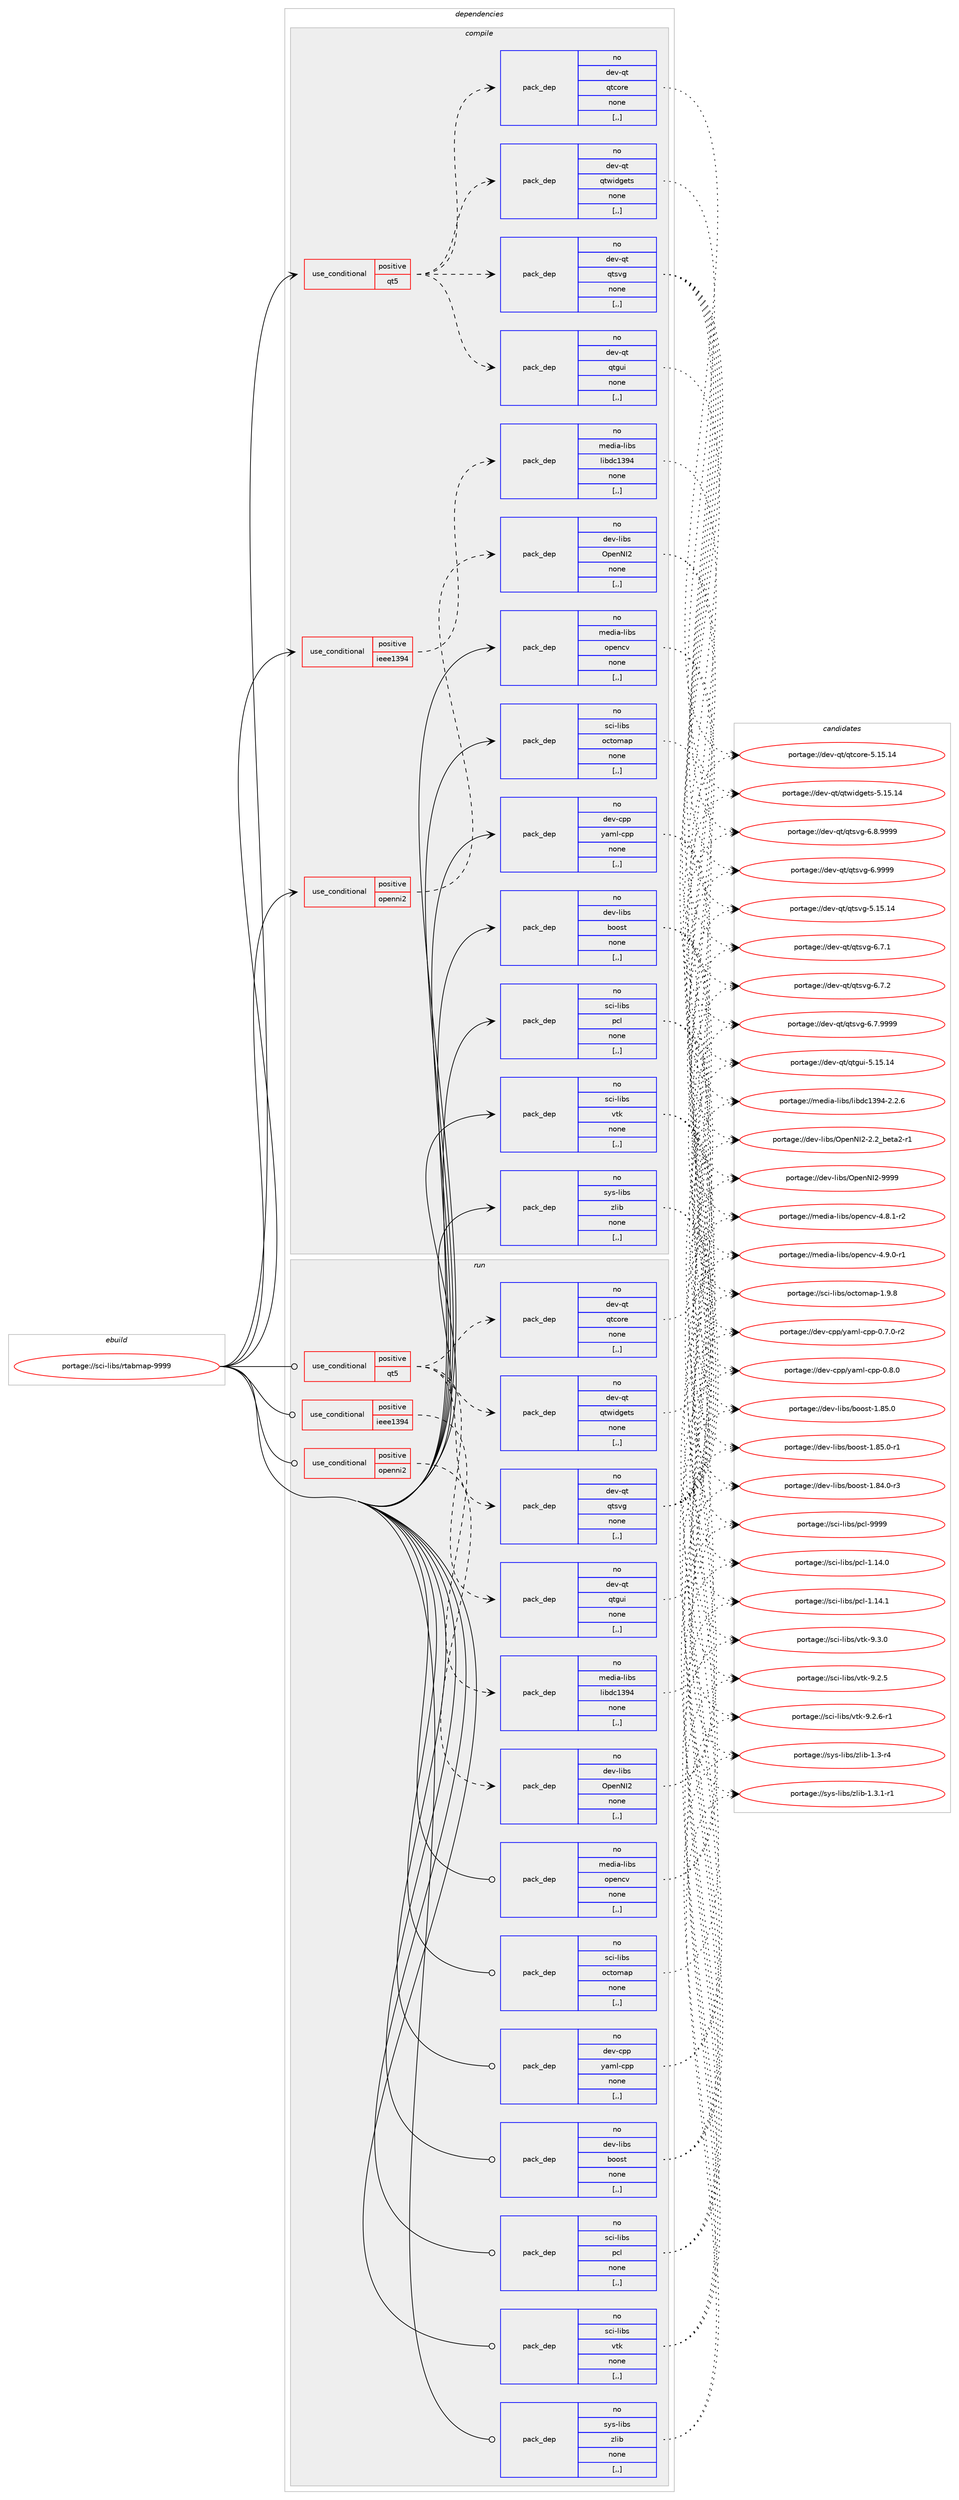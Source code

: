 digraph prolog {

# *************
# Graph options
# *************

newrank=true;
concentrate=true;
compound=true;
graph [rankdir=LR,fontname=Helvetica,fontsize=10,ranksep=1.5];#, ranksep=2.5, nodesep=0.2];
edge  [arrowhead=vee];
node  [fontname=Helvetica,fontsize=10];

# **********
# The ebuild
# **********

subgraph cluster_leftcol {
color=gray;
rank=same;
label=<<i>ebuild</i>>;
id [label="portage://sci-libs/rtabmap-9999", color=red, width=4, href="../sci-libs/rtabmap-9999.svg"];
}

# ****************
# The dependencies
# ****************

subgraph cluster_midcol {
color=gray;
label=<<i>dependencies</i>>;
subgraph cluster_compile {
fillcolor="#eeeeee";
style=filled;
label=<<i>compile</i>>;
subgraph cond104800 {
dependency396063 [label=<<TABLE BORDER="0" CELLBORDER="1" CELLSPACING="0" CELLPADDING="4"><TR><TD ROWSPAN="3" CELLPADDING="10">use_conditional</TD></TR><TR><TD>positive</TD></TR><TR><TD>ieee1394</TD></TR></TABLE>>, shape=none, color=red];
subgraph pack288456 {
dependency396064 [label=<<TABLE BORDER="0" CELLBORDER="1" CELLSPACING="0" CELLPADDING="4" WIDTH="220"><TR><TD ROWSPAN="6" CELLPADDING="30">pack_dep</TD></TR><TR><TD WIDTH="110">no</TD></TR><TR><TD>media-libs</TD></TR><TR><TD>libdc1394</TD></TR><TR><TD>none</TD></TR><TR><TD>[,,]</TD></TR></TABLE>>, shape=none, color=blue];
}
dependency396063:e -> dependency396064:w [weight=20,style="dashed",arrowhead="vee"];
}
id:e -> dependency396063:w [weight=20,style="solid",arrowhead="vee"];
subgraph cond104801 {
dependency396065 [label=<<TABLE BORDER="0" CELLBORDER="1" CELLSPACING="0" CELLPADDING="4"><TR><TD ROWSPAN="3" CELLPADDING="10">use_conditional</TD></TR><TR><TD>positive</TD></TR><TR><TD>openni2</TD></TR></TABLE>>, shape=none, color=red];
subgraph pack288457 {
dependency396066 [label=<<TABLE BORDER="0" CELLBORDER="1" CELLSPACING="0" CELLPADDING="4" WIDTH="220"><TR><TD ROWSPAN="6" CELLPADDING="30">pack_dep</TD></TR><TR><TD WIDTH="110">no</TD></TR><TR><TD>dev-libs</TD></TR><TR><TD>OpenNI2</TD></TR><TR><TD>none</TD></TR><TR><TD>[,,]</TD></TR></TABLE>>, shape=none, color=blue];
}
dependency396065:e -> dependency396066:w [weight=20,style="dashed",arrowhead="vee"];
}
id:e -> dependency396065:w [weight=20,style="solid",arrowhead="vee"];
subgraph cond104802 {
dependency396067 [label=<<TABLE BORDER="0" CELLBORDER="1" CELLSPACING="0" CELLPADDING="4"><TR><TD ROWSPAN="3" CELLPADDING="10">use_conditional</TD></TR><TR><TD>positive</TD></TR><TR><TD>qt5</TD></TR></TABLE>>, shape=none, color=red];
subgraph pack288458 {
dependency396068 [label=<<TABLE BORDER="0" CELLBORDER="1" CELLSPACING="0" CELLPADDING="4" WIDTH="220"><TR><TD ROWSPAN="6" CELLPADDING="30">pack_dep</TD></TR><TR><TD WIDTH="110">no</TD></TR><TR><TD>dev-qt</TD></TR><TR><TD>qtwidgets</TD></TR><TR><TD>none</TD></TR><TR><TD>[,,]</TD></TR></TABLE>>, shape=none, color=blue];
}
dependency396067:e -> dependency396068:w [weight=20,style="dashed",arrowhead="vee"];
subgraph pack288459 {
dependency396069 [label=<<TABLE BORDER="0" CELLBORDER="1" CELLSPACING="0" CELLPADDING="4" WIDTH="220"><TR><TD ROWSPAN="6" CELLPADDING="30">pack_dep</TD></TR><TR><TD WIDTH="110">no</TD></TR><TR><TD>dev-qt</TD></TR><TR><TD>qtcore</TD></TR><TR><TD>none</TD></TR><TR><TD>[,,]</TD></TR></TABLE>>, shape=none, color=blue];
}
dependency396067:e -> dependency396069:w [weight=20,style="dashed",arrowhead="vee"];
subgraph pack288460 {
dependency396070 [label=<<TABLE BORDER="0" CELLBORDER="1" CELLSPACING="0" CELLPADDING="4" WIDTH="220"><TR><TD ROWSPAN="6" CELLPADDING="30">pack_dep</TD></TR><TR><TD WIDTH="110">no</TD></TR><TR><TD>dev-qt</TD></TR><TR><TD>qtgui</TD></TR><TR><TD>none</TD></TR><TR><TD>[,,]</TD></TR></TABLE>>, shape=none, color=blue];
}
dependency396067:e -> dependency396070:w [weight=20,style="dashed",arrowhead="vee"];
subgraph pack288461 {
dependency396071 [label=<<TABLE BORDER="0" CELLBORDER="1" CELLSPACING="0" CELLPADDING="4" WIDTH="220"><TR><TD ROWSPAN="6" CELLPADDING="30">pack_dep</TD></TR><TR><TD WIDTH="110">no</TD></TR><TR><TD>dev-qt</TD></TR><TR><TD>qtsvg</TD></TR><TR><TD>none</TD></TR><TR><TD>[,,]</TD></TR></TABLE>>, shape=none, color=blue];
}
dependency396067:e -> dependency396071:w [weight=20,style="dashed",arrowhead="vee"];
}
id:e -> dependency396067:w [weight=20,style="solid",arrowhead="vee"];
subgraph pack288462 {
dependency396072 [label=<<TABLE BORDER="0" CELLBORDER="1" CELLSPACING="0" CELLPADDING="4" WIDTH="220"><TR><TD ROWSPAN="6" CELLPADDING="30">pack_dep</TD></TR><TR><TD WIDTH="110">no</TD></TR><TR><TD>dev-cpp</TD></TR><TR><TD>yaml-cpp</TD></TR><TR><TD>none</TD></TR><TR><TD>[,,]</TD></TR></TABLE>>, shape=none, color=blue];
}
id:e -> dependency396072:w [weight=20,style="solid",arrowhead="vee"];
subgraph pack288463 {
dependency396073 [label=<<TABLE BORDER="0" CELLBORDER="1" CELLSPACING="0" CELLPADDING="4" WIDTH="220"><TR><TD ROWSPAN="6" CELLPADDING="30">pack_dep</TD></TR><TR><TD WIDTH="110">no</TD></TR><TR><TD>dev-libs</TD></TR><TR><TD>boost</TD></TR><TR><TD>none</TD></TR><TR><TD>[,,]</TD></TR></TABLE>>, shape=none, color=blue];
}
id:e -> dependency396073:w [weight=20,style="solid",arrowhead="vee"];
subgraph pack288464 {
dependency396074 [label=<<TABLE BORDER="0" CELLBORDER="1" CELLSPACING="0" CELLPADDING="4" WIDTH="220"><TR><TD ROWSPAN="6" CELLPADDING="30">pack_dep</TD></TR><TR><TD WIDTH="110">no</TD></TR><TR><TD>media-libs</TD></TR><TR><TD>opencv</TD></TR><TR><TD>none</TD></TR><TR><TD>[,,]</TD></TR></TABLE>>, shape=none, color=blue];
}
id:e -> dependency396074:w [weight=20,style="solid",arrowhead="vee"];
subgraph pack288465 {
dependency396075 [label=<<TABLE BORDER="0" CELLBORDER="1" CELLSPACING="0" CELLPADDING="4" WIDTH="220"><TR><TD ROWSPAN="6" CELLPADDING="30">pack_dep</TD></TR><TR><TD WIDTH="110">no</TD></TR><TR><TD>sci-libs</TD></TR><TR><TD>octomap</TD></TR><TR><TD>none</TD></TR><TR><TD>[,,]</TD></TR></TABLE>>, shape=none, color=blue];
}
id:e -> dependency396075:w [weight=20,style="solid",arrowhead="vee"];
subgraph pack288466 {
dependency396076 [label=<<TABLE BORDER="0" CELLBORDER="1" CELLSPACING="0" CELLPADDING="4" WIDTH="220"><TR><TD ROWSPAN="6" CELLPADDING="30">pack_dep</TD></TR><TR><TD WIDTH="110">no</TD></TR><TR><TD>sci-libs</TD></TR><TR><TD>pcl</TD></TR><TR><TD>none</TD></TR><TR><TD>[,,]</TD></TR></TABLE>>, shape=none, color=blue];
}
id:e -> dependency396076:w [weight=20,style="solid",arrowhead="vee"];
subgraph pack288467 {
dependency396077 [label=<<TABLE BORDER="0" CELLBORDER="1" CELLSPACING="0" CELLPADDING="4" WIDTH="220"><TR><TD ROWSPAN="6" CELLPADDING="30">pack_dep</TD></TR><TR><TD WIDTH="110">no</TD></TR><TR><TD>sci-libs</TD></TR><TR><TD>vtk</TD></TR><TR><TD>none</TD></TR><TR><TD>[,,]</TD></TR></TABLE>>, shape=none, color=blue];
}
id:e -> dependency396077:w [weight=20,style="solid",arrowhead="vee"];
subgraph pack288468 {
dependency396078 [label=<<TABLE BORDER="0" CELLBORDER="1" CELLSPACING="0" CELLPADDING="4" WIDTH="220"><TR><TD ROWSPAN="6" CELLPADDING="30">pack_dep</TD></TR><TR><TD WIDTH="110">no</TD></TR><TR><TD>sys-libs</TD></TR><TR><TD>zlib</TD></TR><TR><TD>none</TD></TR><TR><TD>[,,]</TD></TR></TABLE>>, shape=none, color=blue];
}
id:e -> dependency396078:w [weight=20,style="solid",arrowhead="vee"];
}
subgraph cluster_compileandrun {
fillcolor="#eeeeee";
style=filled;
label=<<i>compile and run</i>>;
}
subgraph cluster_run {
fillcolor="#eeeeee";
style=filled;
label=<<i>run</i>>;
subgraph cond104803 {
dependency396079 [label=<<TABLE BORDER="0" CELLBORDER="1" CELLSPACING="0" CELLPADDING="4"><TR><TD ROWSPAN="3" CELLPADDING="10">use_conditional</TD></TR><TR><TD>positive</TD></TR><TR><TD>ieee1394</TD></TR></TABLE>>, shape=none, color=red];
subgraph pack288469 {
dependency396080 [label=<<TABLE BORDER="0" CELLBORDER="1" CELLSPACING="0" CELLPADDING="4" WIDTH="220"><TR><TD ROWSPAN="6" CELLPADDING="30">pack_dep</TD></TR><TR><TD WIDTH="110">no</TD></TR><TR><TD>media-libs</TD></TR><TR><TD>libdc1394</TD></TR><TR><TD>none</TD></TR><TR><TD>[,,]</TD></TR></TABLE>>, shape=none, color=blue];
}
dependency396079:e -> dependency396080:w [weight=20,style="dashed",arrowhead="vee"];
}
id:e -> dependency396079:w [weight=20,style="solid",arrowhead="odot"];
subgraph cond104804 {
dependency396081 [label=<<TABLE BORDER="0" CELLBORDER="1" CELLSPACING="0" CELLPADDING="4"><TR><TD ROWSPAN="3" CELLPADDING="10">use_conditional</TD></TR><TR><TD>positive</TD></TR><TR><TD>openni2</TD></TR></TABLE>>, shape=none, color=red];
subgraph pack288470 {
dependency396082 [label=<<TABLE BORDER="0" CELLBORDER="1" CELLSPACING="0" CELLPADDING="4" WIDTH="220"><TR><TD ROWSPAN="6" CELLPADDING="30">pack_dep</TD></TR><TR><TD WIDTH="110">no</TD></TR><TR><TD>dev-libs</TD></TR><TR><TD>OpenNI2</TD></TR><TR><TD>none</TD></TR><TR><TD>[,,]</TD></TR></TABLE>>, shape=none, color=blue];
}
dependency396081:e -> dependency396082:w [weight=20,style="dashed",arrowhead="vee"];
}
id:e -> dependency396081:w [weight=20,style="solid",arrowhead="odot"];
subgraph cond104805 {
dependency396083 [label=<<TABLE BORDER="0" CELLBORDER="1" CELLSPACING="0" CELLPADDING="4"><TR><TD ROWSPAN="3" CELLPADDING="10">use_conditional</TD></TR><TR><TD>positive</TD></TR><TR><TD>qt5</TD></TR></TABLE>>, shape=none, color=red];
subgraph pack288471 {
dependency396084 [label=<<TABLE BORDER="0" CELLBORDER="1" CELLSPACING="0" CELLPADDING="4" WIDTH="220"><TR><TD ROWSPAN="6" CELLPADDING="30">pack_dep</TD></TR><TR><TD WIDTH="110">no</TD></TR><TR><TD>dev-qt</TD></TR><TR><TD>qtwidgets</TD></TR><TR><TD>none</TD></TR><TR><TD>[,,]</TD></TR></TABLE>>, shape=none, color=blue];
}
dependency396083:e -> dependency396084:w [weight=20,style="dashed",arrowhead="vee"];
subgraph pack288472 {
dependency396085 [label=<<TABLE BORDER="0" CELLBORDER="1" CELLSPACING="0" CELLPADDING="4" WIDTH="220"><TR><TD ROWSPAN="6" CELLPADDING="30">pack_dep</TD></TR><TR><TD WIDTH="110">no</TD></TR><TR><TD>dev-qt</TD></TR><TR><TD>qtcore</TD></TR><TR><TD>none</TD></TR><TR><TD>[,,]</TD></TR></TABLE>>, shape=none, color=blue];
}
dependency396083:e -> dependency396085:w [weight=20,style="dashed",arrowhead="vee"];
subgraph pack288473 {
dependency396086 [label=<<TABLE BORDER="0" CELLBORDER="1" CELLSPACING="0" CELLPADDING="4" WIDTH="220"><TR><TD ROWSPAN="6" CELLPADDING="30">pack_dep</TD></TR><TR><TD WIDTH="110">no</TD></TR><TR><TD>dev-qt</TD></TR><TR><TD>qtgui</TD></TR><TR><TD>none</TD></TR><TR><TD>[,,]</TD></TR></TABLE>>, shape=none, color=blue];
}
dependency396083:e -> dependency396086:w [weight=20,style="dashed",arrowhead="vee"];
subgraph pack288474 {
dependency396087 [label=<<TABLE BORDER="0" CELLBORDER="1" CELLSPACING="0" CELLPADDING="4" WIDTH="220"><TR><TD ROWSPAN="6" CELLPADDING="30">pack_dep</TD></TR><TR><TD WIDTH="110">no</TD></TR><TR><TD>dev-qt</TD></TR><TR><TD>qtsvg</TD></TR><TR><TD>none</TD></TR><TR><TD>[,,]</TD></TR></TABLE>>, shape=none, color=blue];
}
dependency396083:e -> dependency396087:w [weight=20,style="dashed",arrowhead="vee"];
}
id:e -> dependency396083:w [weight=20,style="solid",arrowhead="odot"];
subgraph pack288475 {
dependency396088 [label=<<TABLE BORDER="0" CELLBORDER="1" CELLSPACING="0" CELLPADDING="4" WIDTH="220"><TR><TD ROWSPAN="6" CELLPADDING="30">pack_dep</TD></TR><TR><TD WIDTH="110">no</TD></TR><TR><TD>dev-cpp</TD></TR><TR><TD>yaml-cpp</TD></TR><TR><TD>none</TD></TR><TR><TD>[,,]</TD></TR></TABLE>>, shape=none, color=blue];
}
id:e -> dependency396088:w [weight=20,style="solid",arrowhead="odot"];
subgraph pack288476 {
dependency396089 [label=<<TABLE BORDER="0" CELLBORDER="1" CELLSPACING="0" CELLPADDING="4" WIDTH="220"><TR><TD ROWSPAN="6" CELLPADDING="30">pack_dep</TD></TR><TR><TD WIDTH="110">no</TD></TR><TR><TD>dev-libs</TD></TR><TR><TD>boost</TD></TR><TR><TD>none</TD></TR><TR><TD>[,,]</TD></TR></TABLE>>, shape=none, color=blue];
}
id:e -> dependency396089:w [weight=20,style="solid",arrowhead="odot"];
subgraph pack288477 {
dependency396090 [label=<<TABLE BORDER="0" CELLBORDER="1" CELLSPACING="0" CELLPADDING="4" WIDTH="220"><TR><TD ROWSPAN="6" CELLPADDING="30">pack_dep</TD></TR><TR><TD WIDTH="110">no</TD></TR><TR><TD>media-libs</TD></TR><TR><TD>opencv</TD></TR><TR><TD>none</TD></TR><TR><TD>[,,]</TD></TR></TABLE>>, shape=none, color=blue];
}
id:e -> dependency396090:w [weight=20,style="solid",arrowhead="odot"];
subgraph pack288478 {
dependency396091 [label=<<TABLE BORDER="0" CELLBORDER="1" CELLSPACING="0" CELLPADDING="4" WIDTH="220"><TR><TD ROWSPAN="6" CELLPADDING="30">pack_dep</TD></TR><TR><TD WIDTH="110">no</TD></TR><TR><TD>sci-libs</TD></TR><TR><TD>octomap</TD></TR><TR><TD>none</TD></TR><TR><TD>[,,]</TD></TR></TABLE>>, shape=none, color=blue];
}
id:e -> dependency396091:w [weight=20,style="solid",arrowhead="odot"];
subgraph pack288479 {
dependency396092 [label=<<TABLE BORDER="0" CELLBORDER="1" CELLSPACING="0" CELLPADDING="4" WIDTH="220"><TR><TD ROWSPAN="6" CELLPADDING="30">pack_dep</TD></TR><TR><TD WIDTH="110">no</TD></TR><TR><TD>sci-libs</TD></TR><TR><TD>pcl</TD></TR><TR><TD>none</TD></TR><TR><TD>[,,]</TD></TR></TABLE>>, shape=none, color=blue];
}
id:e -> dependency396092:w [weight=20,style="solid",arrowhead="odot"];
subgraph pack288480 {
dependency396093 [label=<<TABLE BORDER="0" CELLBORDER="1" CELLSPACING="0" CELLPADDING="4" WIDTH="220"><TR><TD ROWSPAN="6" CELLPADDING="30">pack_dep</TD></TR><TR><TD WIDTH="110">no</TD></TR><TR><TD>sci-libs</TD></TR><TR><TD>vtk</TD></TR><TR><TD>none</TD></TR><TR><TD>[,,]</TD></TR></TABLE>>, shape=none, color=blue];
}
id:e -> dependency396093:w [weight=20,style="solid",arrowhead="odot"];
subgraph pack288481 {
dependency396094 [label=<<TABLE BORDER="0" CELLBORDER="1" CELLSPACING="0" CELLPADDING="4" WIDTH="220"><TR><TD ROWSPAN="6" CELLPADDING="30">pack_dep</TD></TR><TR><TD WIDTH="110">no</TD></TR><TR><TD>sys-libs</TD></TR><TR><TD>zlib</TD></TR><TR><TD>none</TD></TR><TR><TD>[,,]</TD></TR></TABLE>>, shape=none, color=blue];
}
id:e -> dependency396094:w [weight=20,style="solid",arrowhead="odot"];
}
}

# **************
# The candidates
# **************

subgraph cluster_choices {
rank=same;
color=gray;
label=<<i>candidates</i>>;

subgraph choice288456 {
color=black;
nodesep=1;
choice10910110010597451081059811547108105981009949515752455046504654 [label="portage://media-libs/libdc1394-2.2.6", color=red, width=4,href="../media-libs/libdc1394-2.2.6.svg"];
dependency396064:e -> choice10910110010597451081059811547108105981009949515752455046504654:w [style=dotted,weight="100"];
}
subgraph choice288457 {
color=black;
nodesep=1;
choice1001011184510810598115477911210111078735045504650959810111697504511449 [label="portage://dev-libs/OpenNI2-2.2_beta2-r1", color=red, width=4,href="../dev-libs/OpenNI2-2.2_beta2-r1.svg"];
choice100101118451081059811547791121011107873504557575757 [label="portage://dev-libs/OpenNI2-9999", color=red, width=4,href="../dev-libs/OpenNI2-9999.svg"];
dependency396066:e -> choice1001011184510810598115477911210111078735045504650959810111697504511449:w [style=dotted,weight="100"];
dependency396066:e -> choice100101118451081059811547791121011107873504557575757:w [style=dotted,weight="100"];
}
subgraph choice288458 {
color=black;
nodesep=1;
choice10010111845113116471131161191051001031011161154553464953464952 [label="portage://dev-qt/qtwidgets-5.15.14", color=red, width=4,href="../dev-qt/qtwidgets-5.15.14.svg"];
dependency396068:e -> choice10010111845113116471131161191051001031011161154553464953464952:w [style=dotted,weight="100"];
}
subgraph choice288459 {
color=black;
nodesep=1;
choice1001011184511311647113116991111141014553464953464952 [label="portage://dev-qt/qtcore-5.15.14", color=red, width=4,href="../dev-qt/qtcore-5.15.14.svg"];
dependency396069:e -> choice1001011184511311647113116991111141014553464953464952:w [style=dotted,weight="100"];
}
subgraph choice288460 {
color=black;
nodesep=1;
choice10010111845113116471131161031171054553464953464952 [label="portage://dev-qt/qtgui-5.15.14", color=red, width=4,href="../dev-qt/qtgui-5.15.14.svg"];
dependency396070:e -> choice10010111845113116471131161031171054553464953464952:w [style=dotted,weight="100"];
}
subgraph choice288461 {
color=black;
nodesep=1;
choice10010111845113116471131161151181034553464953464952 [label="portage://dev-qt/qtsvg-5.15.14", color=red, width=4,href="../dev-qt/qtsvg-5.15.14.svg"];
choice1001011184511311647113116115118103455446554649 [label="portage://dev-qt/qtsvg-6.7.1", color=red, width=4,href="../dev-qt/qtsvg-6.7.1.svg"];
choice1001011184511311647113116115118103455446554650 [label="portage://dev-qt/qtsvg-6.7.2", color=red, width=4,href="../dev-qt/qtsvg-6.7.2.svg"];
choice1001011184511311647113116115118103455446554657575757 [label="portage://dev-qt/qtsvg-6.7.9999", color=red, width=4,href="../dev-qt/qtsvg-6.7.9999.svg"];
choice1001011184511311647113116115118103455446564657575757 [label="portage://dev-qt/qtsvg-6.8.9999", color=red, width=4,href="../dev-qt/qtsvg-6.8.9999.svg"];
choice100101118451131164711311611511810345544657575757 [label="portage://dev-qt/qtsvg-6.9999", color=red, width=4,href="../dev-qt/qtsvg-6.9999.svg"];
dependency396071:e -> choice10010111845113116471131161151181034553464953464952:w [style=dotted,weight="100"];
dependency396071:e -> choice1001011184511311647113116115118103455446554649:w [style=dotted,weight="100"];
dependency396071:e -> choice1001011184511311647113116115118103455446554650:w [style=dotted,weight="100"];
dependency396071:e -> choice1001011184511311647113116115118103455446554657575757:w [style=dotted,weight="100"];
dependency396071:e -> choice1001011184511311647113116115118103455446564657575757:w [style=dotted,weight="100"];
dependency396071:e -> choice100101118451131164711311611511810345544657575757:w [style=dotted,weight="100"];
}
subgraph choice288462 {
color=black;
nodesep=1;
choice1001011184599112112471219710910845991121124548465546484511450 [label="portage://dev-cpp/yaml-cpp-0.7.0-r2", color=red, width=4,href="../dev-cpp/yaml-cpp-0.7.0-r2.svg"];
choice100101118459911211247121971091084599112112454846564648 [label="portage://dev-cpp/yaml-cpp-0.8.0", color=red, width=4,href="../dev-cpp/yaml-cpp-0.8.0.svg"];
dependency396072:e -> choice1001011184599112112471219710910845991121124548465546484511450:w [style=dotted,weight="100"];
dependency396072:e -> choice100101118459911211247121971091084599112112454846564648:w [style=dotted,weight="100"];
}
subgraph choice288463 {
color=black;
nodesep=1;
choice10010111845108105981154798111111115116454946565246484511451 [label="portage://dev-libs/boost-1.84.0-r3", color=red, width=4,href="../dev-libs/boost-1.84.0-r3.svg"];
choice1001011184510810598115479811111111511645494656534648 [label="portage://dev-libs/boost-1.85.0", color=red, width=4,href="../dev-libs/boost-1.85.0.svg"];
choice10010111845108105981154798111111115116454946565346484511449 [label="portage://dev-libs/boost-1.85.0-r1", color=red, width=4,href="../dev-libs/boost-1.85.0-r1.svg"];
dependency396073:e -> choice10010111845108105981154798111111115116454946565246484511451:w [style=dotted,weight="100"];
dependency396073:e -> choice1001011184510810598115479811111111511645494656534648:w [style=dotted,weight="100"];
dependency396073:e -> choice10010111845108105981154798111111115116454946565346484511449:w [style=dotted,weight="100"];
}
subgraph choice288464 {
color=black;
nodesep=1;
choice10910110010597451081059811547111112101110991184552465646494511450 [label="portage://media-libs/opencv-4.8.1-r2", color=red, width=4,href="../media-libs/opencv-4.8.1-r2.svg"];
choice10910110010597451081059811547111112101110991184552465746484511449 [label="portage://media-libs/opencv-4.9.0-r1", color=red, width=4,href="../media-libs/opencv-4.9.0-r1.svg"];
dependency396074:e -> choice10910110010597451081059811547111112101110991184552465646494511450:w [style=dotted,weight="100"];
dependency396074:e -> choice10910110010597451081059811547111112101110991184552465746484511449:w [style=dotted,weight="100"];
}
subgraph choice288465 {
color=black;
nodesep=1;
choice115991054510810598115471119911611110997112454946574656 [label="portage://sci-libs/octomap-1.9.8", color=red, width=4,href="../sci-libs/octomap-1.9.8.svg"];
dependency396075:e -> choice115991054510810598115471119911611110997112454946574656:w [style=dotted,weight="100"];
}
subgraph choice288466 {
color=black;
nodesep=1;
choice115991054510810598115471129910845494649524648 [label="portage://sci-libs/pcl-1.14.0", color=red, width=4,href="../sci-libs/pcl-1.14.0.svg"];
choice115991054510810598115471129910845494649524649 [label="portage://sci-libs/pcl-1.14.1", color=red, width=4,href="../sci-libs/pcl-1.14.1.svg"];
choice11599105451081059811547112991084557575757 [label="portage://sci-libs/pcl-9999", color=red, width=4,href="../sci-libs/pcl-9999.svg"];
dependency396076:e -> choice115991054510810598115471129910845494649524648:w [style=dotted,weight="100"];
dependency396076:e -> choice115991054510810598115471129910845494649524649:w [style=dotted,weight="100"];
dependency396076:e -> choice11599105451081059811547112991084557575757:w [style=dotted,weight="100"];
}
subgraph choice288467 {
color=black;
nodesep=1;
choice11599105451081059811547118116107455746504653 [label="portage://sci-libs/vtk-9.2.5", color=red, width=4,href="../sci-libs/vtk-9.2.5.svg"];
choice115991054510810598115471181161074557465046544511449 [label="portage://sci-libs/vtk-9.2.6-r1", color=red, width=4,href="../sci-libs/vtk-9.2.6-r1.svg"];
choice11599105451081059811547118116107455746514648 [label="portage://sci-libs/vtk-9.3.0", color=red, width=4,href="../sci-libs/vtk-9.3.0.svg"];
dependency396077:e -> choice11599105451081059811547118116107455746504653:w [style=dotted,weight="100"];
dependency396077:e -> choice115991054510810598115471181161074557465046544511449:w [style=dotted,weight="100"];
dependency396077:e -> choice11599105451081059811547118116107455746514648:w [style=dotted,weight="100"];
}
subgraph choice288468 {
color=black;
nodesep=1;
choice11512111545108105981154712210810598454946514511452 [label="portage://sys-libs/zlib-1.3-r4", color=red, width=4,href="../sys-libs/zlib-1.3-r4.svg"];
choice115121115451081059811547122108105984549465146494511449 [label="portage://sys-libs/zlib-1.3.1-r1", color=red, width=4,href="../sys-libs/zlib-1.3.1-r1.svg"];
dependency396078:e -> choice11512111545108105981154712210810598454946514511452:w [style=dotted,weight="100"];
dependency396078:e -> choice115121115451081059811547122108105984549465146494511449:w [style=dotted,weight="100"];
}
subgraph choice288469 {
color=black;
nodesep=1;
choice10910110010597451081059811547108105981009949515752455046504654 [label="portage://media-libs/libdc1394-2.2.6", color=red, width=4,href="../media-libs/libdc1394-2.2.6.svg"];
dependency396080:e -> choice10910110010597451081059811547108105981009949515752455046504654:w [style=dotted,weight="100"];
}
subgraph choice288470 {
color=black;
nodesep=1;
choice1001011184510810598115477911210111078735045504650959810111697504511449 [label="portage://dev-libs/OpenNI2-2.2_beta2-r1", color=red, width=4,href="../dev-libs/OpenNI2-2.2_beta2-r1.svg"];
choice100101118451081059811547791121011107873504557575757 [label="portage://dev-libs/OpenNI2-9999", color=red, width=4,href="../dev-libs/OpenNI2-9999.svg"];
dependency396082:e -> choice1001011184510810598115477911210111078735045504650959810111697504511449:w [style=dotted,weight="100"];
dependency396082:e -> choice100101118451081059811547791121011107873504557575757:w [style=dotted,weight="100"];
}
subgraph choice288471 {
color=black;
nodesep=1;
choice10010111845113116471131161191051001031011161154553464953464952 [label="portage://dev-qt/qtwidgets-5.15.14", color=red, width=4,href="../dev-qt/qtwidgets-5.15.14.svg"];
dependency396084:e -> choice10010111845113116471131161191051001031011161154553464953464952:w [style=dotted,weight="100"];
}
subgraph choice288472 {
color=black;
nodesep=1;
choice1001011184511311647113116991111141014553464953464952 [label="portage://dev-qt/qtcore-5.15.14", color=red, width=4,href="../dev-qt/qtcore-5.15.14.svg"];
dependency396085:e -> choice1001011184511311647113116991111141014553464953464952:w [style=dotted,weight="100"];
}
subgraph choice288473 {
color=black;
nodesep=1;
choice10010111845113116471131161031171054553464953464952 [label="portage://dev-qt/qtgui-5.15.14", color=red, width=4,href="../dev-qt/qtgui-5.15.14.svg"];
dependency396086:e -> choice10010111845113116471131161031171054553464953464952:w [style=dotted,weight="100"];
}
subgraph choice288474 {
color=black;
nodesep=1;
choice10010111845113116471131161151181034553464953464952 [label="portage://dev-qt/qtsvg-5.15.14", color=red, width=4,href="../dev-qt/qtsvg-5.15.14.svg"];
choice1001011184511311647113116115118103455446554649 [label="portage://dev-qt/qtsvg-6.7.1", color=red, width=4,href="../dev-qt/qtsvg-6.7.1.svg"];
choice1001011184511311647113116115118103455446554650 [label="portage://dev-qt/qtsvg-6.7.2", color=red, width=4,href="../dev-qt/qtsvg-6.7.2.svg"];
choice1001011184511311647113116115118103455446554657575757 [label="portage://dev-qt/qtsvg-6.7.9999", color=red, width=4,href="../dev-qt/qtsvg-6.7.9999.svg"];
choice1001011184511311647113116115118103455446564657575757 [label="portage://dev-qt/qtsvg-6.8.9999", color=red, width=4,href="../dev-qt/qtsvg-6.8.9999.svg"];
choice100101118451131164711311611511810345544657575757 [label="portage://dev-qt/qtsvg-6.9999", color=red, width=4,href="../dev-qt/qtsvg-6.9999.svg"];
dependency396087:e -> choice10010111845113116471131161151181034553464953464952:w [style=dotted,weight="100"];
dependency396087:e -> choice1001011184511311647113116115118103455446554649:w [style=dotted,weight="100"];
dependency396087:e -> choice1001011184511311647113116115118103455446554650:w [style=dotted,weight="100"];
dependency396087:e -> choice1001011184511311647113116115118103455446554657575757:w [style=dotted,weight="100"];
dependency396087:e -> choice1001011184511311647113116115118103455446564657575757:w [style=dotted,weight="100"];
dependency396087:e -> choice100101118451131164711311611511810345544657575757:w [style=dotted,weight="100"];
}
subgraph choice288475 {
color=black;
nodesep=1;
choice1001011184599112112471219710910845991121124548465546484511450 [label="portage://dev-cpp/yaml-cpp-0.7.0-r2", color=red, width=4,href="../dev-cpp/yaml-cpp-0.7.0-r2.svg"];
choice100101118459911211247121971091084599112112454846564648 [label="portage://dev-cpp/yaml-cpp-0.8.0", color=red, width=4,href="../dev-cpp/yaml-cpp-0.8.0.svg"];
dependency396088:e -> choice1001011184599112112471219710910845991121124548465546484511450:w [style=dotted,weight="100"];
dependency396088:e -> choice100101118459911211247121971091084599112112454846564648:w [style=dotted,weight="100"];
}
subgraph choice288476 {
color=black;
nodesep=1;
choice10010111845108105981154798111111115116454946565246484511451 [label="portage://dev-libs/boost-1.84.0-r3", color=red, width=4,href="../dev-libs/boost-1.84.0-r3.svg"];
choice1001011184510810598115479811111111511645494656534648 [label="portage://dev-libs/boost-1.85.0", color=red, width=4,href="../dev-libs/boost-1.85.0.svg"];
choice10010111845108105981154798111111115116454946565346484511449 [label="portage://dev-libs/boost-1.85.0-r1", color=red, width=4,href="../dev-libs/boost-1.85.0-r1.svg"];
dependency396089:e -> choice10010111845108105981154798111111115116454946565246484511451:w [style=dotted,weight="100"];
dependency396089:e -> choice1001011184510810598115479811111111511645494656534648:w [style=dotted,weight="100"];
dependency396089:e -> choice10010111845108105981154798111111115116454946565346484511449:w [style=dotted,weight="100"];
}
subgraph choice288477 {
color=black;
nodesep=1;
choice10910110010597451081059811547111112101110991184552465646494511450 [label="portage://media-libs/opencv-4.8.1-r2", color=red, width=4,href="../media-libs/opencv-4.8.1-r2.svg"];
choice10910110010597451081059811547111112101110991184552465746484511449 [label="portage://media-libs/opencv-4.9.0-r1", color=red, width=4,href="../media-libs/opencv-4.9.0-r1.svg"];
dependency396090:e -> choice10910110010597451081059811547111112101110991184552465646494511450:w [style=dotted,weight="100"];
dependency396090:e -> choice10910110010597451081059811547111112101110991184552465746484511449:w [style=dotted,weight="100"];
}
subgraph choice288478 {
color=black;
nodesep=1;
choice115991054510810598115471119911611110997112454946574656 [label="portage://sci-libs/octomap-1.9.8", color=red, width=4,href="../sci-libs/octomap-1.9.8.svg"];
dependency396091:e -> choice115991054510810598115471119911611110997112454946574656:w [style=dotted,weight="100"];
}
subgraph choice288479 {
color=black;
nodesep=1;
choice115991054510810598115471129910845494649524648 [label="portage://sci-libs/pcl-1.14.0", color=red, width=4,href="../sci-libs/pcl-1.14.0.svg"];
choice115991054510810598115471129910845494649524649 [label="portage://sci-libs/pcl-1.14.1", color=red, width=4,href="../sci-libs/pcl-1.14.1.svg"];
choice11599105451081059811547112991084557575757 [label="portage://sci-libs/pcl-9999", color=red, width=4,href="../sci-libs/pcl-9999.svg"];
dependency396092:e -> choice115991054510810598115471129910845494649524648:w [style=dotted,weight="100"];
dependency396092:e -> choice115991054510810598115471129910845494649524649:w [style=dotted,weight="100"];
dependency396092:e -> choice11599105451081059811547112991084557575757:w [style=dotted,weight="100"];
}
subgraph choice288480 {
color=black;
nodesep=1;
choice11599105451081059811547118116107455746504653 [label="portage://sci-libs/vtk-9.2.5", color=red, width=4,href="../sci-libs/vtk-9.2.5.svg"];
choice115991054510810598115471181161074557465046544511449 [label="portage://sci-libs/vtk-9.2.6-r1", color=red, width=4,href="../sci-libs/vtk-9.2.6-r1.svg"];
choice11599105451081059811547118116107455746514648 [label="portage://sci-libs/vtk-9.3.0", color=red, width=4,href="../sci-libs/vtk-9.3.0.svg"];
dependency396093:e -> choice11599105451081059811547118116107455746504653:w [style=dotted,weight="100"];
dependency396093:e -> choice115991054510810598115471181161074557465046544511449:w [style=dotted,weight="100"];
dependency396093:e -> choice11599105451081059811547118116107455746514648:w [style=dotted,weight="100"];
}
subgraph choice288481 {
color=black;
nodesep=1;
choice11512111545108105981154712210810598454946514511452 [label="portage://sys-libs/zlib-1.3-r4", color=red, width=4,href="../sys-libs/zlib-1.3-r4.svg"];
choice115121115451081059811547122108105984549465146494511449 [label="portage://sys-libs/zlib-1.3.1-r1", color=red, width=4,href="../sys-libs/zlib-1.3.1-r1.svg"];
dependency396094:e -> choice11512111545108105981154712210810598454946514511452:w [style=dotted,weight="100"];
dependency396094:e -> choice115121115451081059811547122108105984549465146494511449:w [style=dotted,weight="100"];
}
}

}
